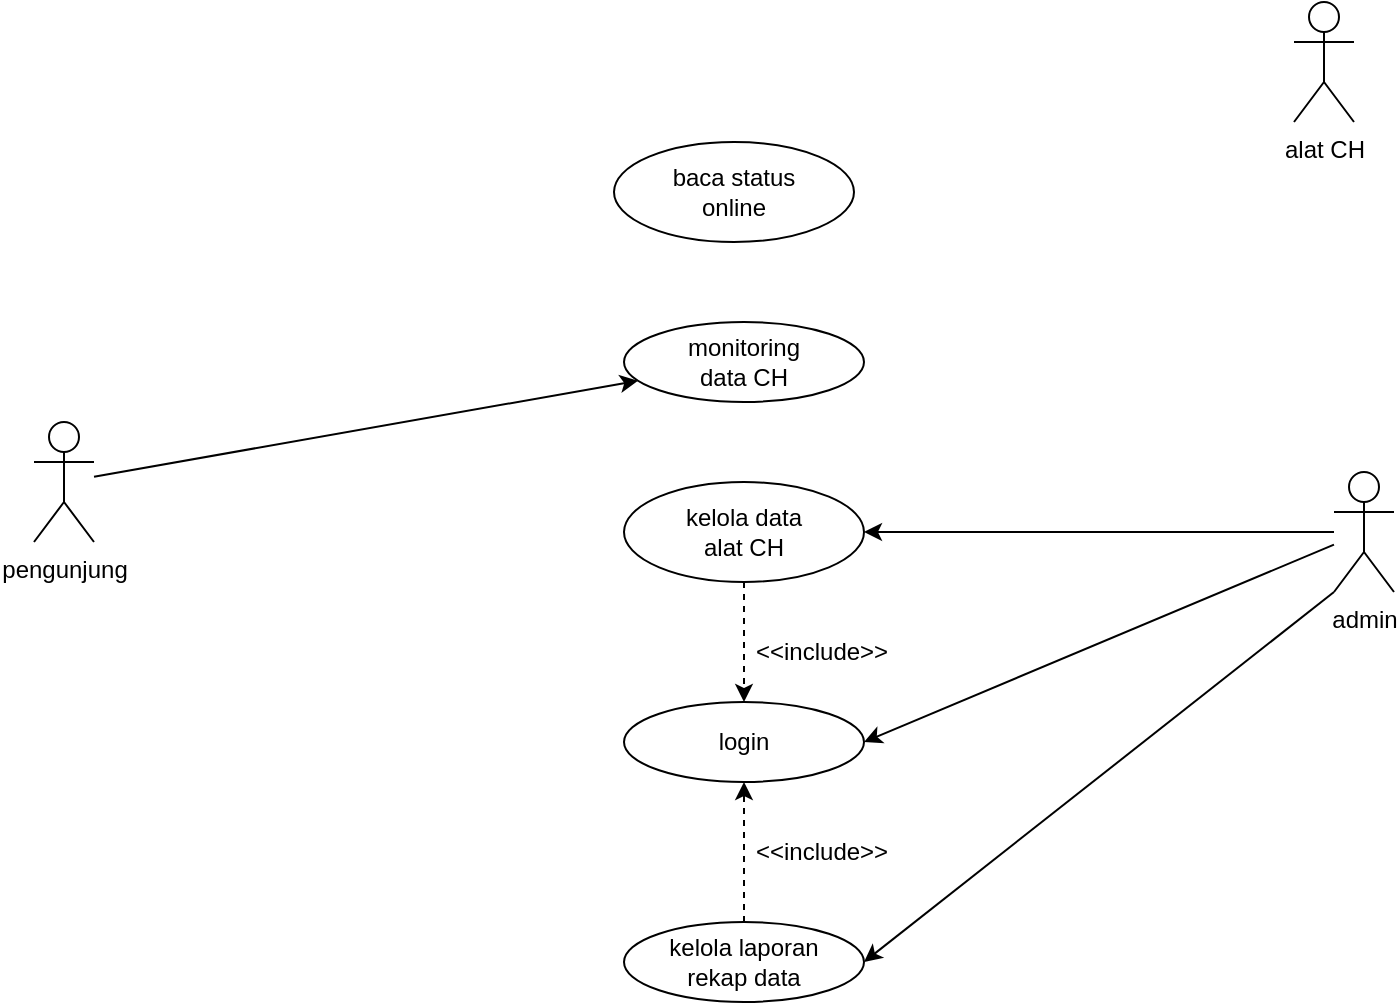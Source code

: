 <mxfile version="24.7.8">
  <diagram name="Page-1" id="2GKnxmPNInYsv7H76gkJ">
    <mxGraphModel dx="875" dy="471" grid="1" gridSize="10" guides="1" tooltips="1" connect="1" arrows="1" fold="1" page="1" pageScale="1" pageWidth="850" pageHeight="1100" math="0" shadow="0">
      <root>
        <mxCell id="0" />
        <mxCell id="1" parent="0" />
        <mxCell id="LX8xTf0hNvzfEhf3Zvkl-1" value="pengunjung" style="shape=umlActor;verticalLabelPosition=bottom;verticalAlign=top;html=1;outlineConnect=0;" vertex="1" parent="1">
          <mxGeometry x="70" y="320" width="30" height="60" as="geometry" />
        </mxCell>
        <mxCell id="LX8xTf0hNvzfEhf3Zvkl-2" value="alat CH" style="shape=umlActor;verticalLabelPosition=bottom;verticalAlign=top;html=1;outlineConnect=0;" vertex="1" parent="1">
          <mxGeometry x="700" y="110" width="30" height="60" as="geometry" />
        </mxCell>
        <mxCell id="LX8xTf0hNvzfEhf3Zvkl-10" value="" style="edgeStyle=orthogonalEdgeStyle;rounded=0;orthogonalLoop=1;jettySize=auto;html=1;entryX=1;entryY=0.5;entryDx=0;entryDy=0;" edge="1" parent="1" source="LX8xTf0hNvzfEhf3Zvkl-3" target="LX8xTf0hNvzfEhf3Zvkl-11">
          <mxGeometry relative="1" as="geometry">
            <mxPoint x="655" y="360" as="targetPoint" />
          </mxGeometry>
        </mxCell>
        <mxCell id="LX8xTf0hNvzfEhf3Zvkl-3" value="admin" style="shape=umlActor;verticalLabelPosition=bottom;verticalAlign=top;html=1;outlineConnect=0;" vertex="1" parent="1">
          <mxGeometry x="720" y="345" width="30" height="60" as="geometry" />
        </mxCell>
        <mxCell id="LX8xTf0hNvzfEhf3Zvkl-12" value="" style="edgeStyle=orthogonalEdgeStyle;rounded=0;orthogonalLoop=1;jettySize=auto;html=1;dashed=1;entryX=0.5;entryY=0;entryDx=0;entryDy=0;exitX=0.5;exitY=1;exitDx=0;exitDy=0;" edge="1" parent="1" source="LX8xTf0hNvzfEhf3Zvkl-11" target="LX8xTf0hNvzfEhf3Zvkl-4">
          <mxGeometry relative="1" as="geometry">
            <mxPoint x="425" y="410" as="sourcePoint" />
          </mxGeometry>
        </mxCell>
        <mxCell id="LX8xTf0hNvzfEhf3Zvkl-4" value="login" style="ellipse;whiteSpace=wrap;html=1;" vertex="1" parent="1">
          <mxGeometry x="365" y="460" width="120" height="40" as="geometry" />
        </mxCell>
        <mxCell id="LX8xTf0hNvzfEhf3Zvkl-11" value="kelola data&lt;div&gt;alat CH&lt;/div&gt;" style="ellipse;whiteSpace=wrap;html=1;" vertex="1" parent="1">
          <mxGeometry x="365" y="350" width="120" height="50" as="geometry" />
        </mxCell>
        <mxCell id="LX8xTf0hNvzfEhf3Zvkl-13" value="&amp;lt;&amp;lt;include&amp;gt;&amp;gt;" style="text;strokeColor=none;fillColor=none;align=left;verticalAlign=middle;spacingLeft=4;spacingRight=4;overflow=hidden;points=[[0,0.5],[1,0.5]];portConstraint=eastwest;rotatable=0;whiteSpace=wrap;html=1;" vertex="1" parent="1">
          <mxGeometry x="425" y="420" width="80" height="30" as="geometry" />
        </mxCell>
        <mxCell id="LX8xTf0hNvzfEhf3Zvkl-16" value="" style="edgeStyle=orthogonalEdgeStyle;rounded=0;orthogonalLoop=1;jettySize=auto;html=1;entryX=0.5;entryY=1;entryDx=0;entryDy=0;dashed=1;" edge="1" parent="1" source="LX8xTf0hNvzfEhf3Zvkl-15" target="LX8xTf0hNvzfEhf3Zvkl-4">
          <mxGeometry relative="1" as="geometry" />
        </mxCell>
        <mxCell id="LX8xTf0hNvzfEhf3Zvkl-15" value="kelola laporan&lt;div&gt;rekap data&lt;/div&gt;" style="ellipse;whiteSpace=wrap;html=1;" vertex="1" parent="1">
          <mxGeometry x="365" y="570" width="120" height="40" as="geometry" />
        </mxCell>
        <mxCell id="LX8xTf0hNvzfEhf3Zvkl-17" value="&amp;lt;&amp;lt;include&amp;gt;&amp;gt;" style="text;strokeColor=none;fillColor=none;align=left;verticalAlign=middle;spacingLeft=4;spacingRight=4;overflow=hidden;points=[[0,0.5],[1,0.5]];portConstraint=eastwest;rotatable=0;whiteSpace=wrap;html=1;" vertex="1" parent="1">
          <mxGeometry x="425" y="520" width="80" height="30" as="geometry" />
        </mxCell>
        <mxCell id="LX8xTf0hNvzfEhf3Zvkl-20" value="" style="endArrow=classic;html=1;rounded=0;entryX=1;entryY=0.5;entryDx=0;entryDy=0;" edge="1" parent="1" source="LX8xTf0hNvzfEhf3Zvkl-3" target="LX8xTf0hNvzfEhf3Zvkl-4">
          <mxGeometry width="50" height="50" relative="1" as="geometry">
            <mxPoint x="340" y="420" as="sourcePoint" />
            <mxPoint x="390" y="370" as="targetPoint" />
          </mxGeometry>
        </mxCell>
        <mxCell id="LX8xTf0hNvzfEhf3Zvkl-21" value="" style="endArrow=classic;html=1;rounded=0;entryX=1;entryY=0.5;entryDx=0;entryDy=0;exitX=0;exitY=1;exitDx=0;exitDy=0;exitPerimeter=0;" edge="1" parent="1" source="LX8xTf0hNvzfEhf3Zvkl-3" target="LX8xTf0hNvzfEhf3Zvkl-15">
          <mxGeometry width="50" height="50" relative="1" as="geometry">
            <mxPoint x="720" y="392" as="sourcePoint" />
            <mxPoint x="495" y="490" as="targetPoint" />
          </mxGeometry>
        </mxCell>
        <mxCell id="LX8xTf0hNvzfEhf3Zvkl-22" value="monitoring&lt;div&gt;data CH&lt;/div&gt;" style="ellipse;whiteSpace=wrap;html=1;" vertex="1" parent="1">
          <mxGeometry x="365" y="270" width="120" height="40" as="geometry" />
        </mxCell>
        <mxCell id="LX8xTf0hNvzfEhf3Zvkl-23" value="" style="endArrow=classic;html=1;rounded=0;" edge="1" parent="1" source="LX8xTf0hNvzfEhf3Zvkl-1" target="LX8xTf0hNvzfEhf3Zvkl-22">
          <mxGeometry width="50" height="50" relative="1" as="geometry">
            <mxPoint x="340" y="360" as="sourcePoint" />
            <mxPoint x="390" y="310" as="targetPoint" />
          </mxGeometry>
        </mxCell>
        <mxCell id="LX8xTf0hNvzfEhf3Zvkl-24" value="baca status&lt;div&gt;online&lt;/div&gt;" style="ellipse;whiteSpace=wrap;html=1;" vertex="1" parent="1">
          <mxGeometry x="360" y="180" width="120" height="50" as="geometry" />
        </mxCell>
      </root>
    </mxGraphModel>
  </diagram>
</mxfile>
